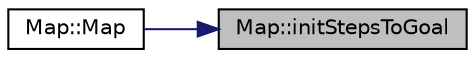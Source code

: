 digraph "Map::initStepsToGoal"
{
 // LATEX_PDF_SIZE
  edge [fontname="Helvetica",fontsize="10",labelfontname="Helvetica",labelfontsize="10"];
  node [fontname="Helvetica",fontsize="10",shape=record];
  rankdir="RL";
  Node1 [label="Map::initStepsToGoal",height=0.2,width=0.4,color="black", fillcolor="grey75", style="filled", fontcolor="black",tooltip=" "];
  Node1 -> Node2 [dir="back",color="midnightblue",fontsize="10",style="solid",fontname="Helvetica"];
  Node2 [label="Map::Map",height=0.2,width=0.4,color="black", fillcolor="white", style="filled",URL="$classMap.html#a159d8985e018c9e6745ca7badff35f72",tooltip=" "];
}
